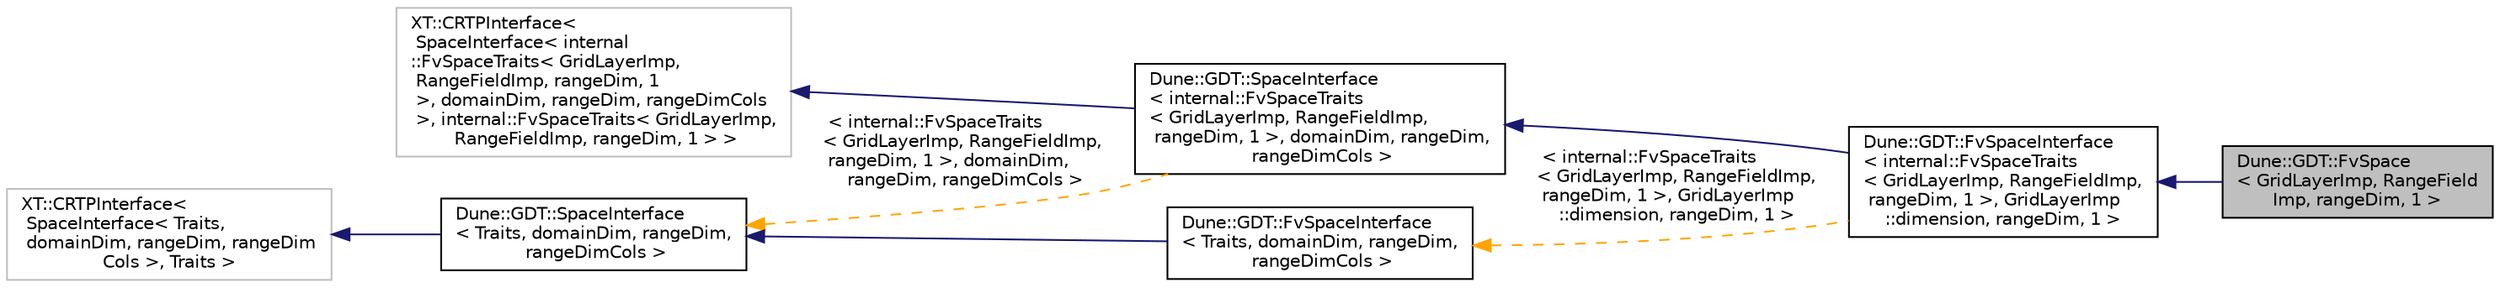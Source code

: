digraph "Dune::GDT::FvSpace&lt; GridLayerImp, RangeFieldImp, rangeDim, 1 &gt;"
{
  edge [fontname="Helvetica",fontsize="10",labelfontname="Helvetica",labelfontsize="10"];
  node [fontname="Helvetica",fontsize="10",shape=record];
  rankdir="LR";
  Node1 [label="Dune::GDT::FvSpace\l\< GridLayerImp, RangeField\lImp, rangeDim, 1 \>",height=0.2,width=0.4,color="black", fillcolor="grey75", style="filled", fontcolor="black"];
  Node2 -> Node1 [dir="back",color="midnightblue",fontsize="10",style="solid",fontname="Helvetica"];
  Node2 [label="Dune::GDT::FvSpaceInterface\l\< internal::FvSpaceTraits\l\< GridLayerImp, RangeFieldImp,\l rangeDim, 1 \>, GridLayerImp\l::dimension, rangeDim, 1 \>",height=0.2,width=0.4,color="black", fillcolor="white", style="filled",URL="$a00139.html"];
  Node3 -> Node2 [dir="back",color="midnightblue",fontsize="10",style="solid",fontname="Helvetica"];
  Node3 [label="Dune::GDT::SpaceInterface\l\< internal::FvSpaceTraits\l\< GridLayerImp, RangeFieldImp,\l rangeDim, 1 \>, domainDim, rangeDim,\l rangeDimCols \>",height=0.2,width=0.4,color="black", fillcolor="white", style="filled",URL="$a00140.html"];
  Node4 -> Node3 [dir="back",color="midnightblue",fontsize="10",style="solid",fontname="Helvetica"];
  Node4 [label="XT::CRTPInterface\<\l SpaceInterface\< internal\l::FvSpaceTraits\< GridLayerImp,\l RangeFieldImp, rangeDim, 1\l \>, domainDim, rangeDim, rangeDimCols\l \>, internal::FvSpaceTraits\< GridLayerImp,\l RangeFieldImp, rangeDim, 1 \> \>",height=0.2,width=0.4,color="grey75", fillcolor="white", style="filled"];
  Node5 -> Node3 [dir="back",color="orange",fontsize="10",style="dashed",label=" \< internal::FvSpaceTraits\l\< GridLayerImp, RangeFieldImp,\l rangeDim, 1 \>, domainDim,\l rangeDim, rangeDimCols \>" ,fontname="Helvetica"];
  Node5 [label="Dune::GDT::SpaceInterface\l\< Traits, domainDim, rangeDim,\l rangeDimCols \>",height=0.2,width=0.4,color="black", fillcolor="white", style="filled",URL="$a00140.html"];
  Node6 -> Node5 [dir="back",color="midnightblue",fontsize="10",style="solid",fontname="Helvetica"];
  Node6 [label="XT::CRTPInterface\<\l SpaceInterface\< Traits,\l domainDim, rangeDim, rangeDim\lCols \>, Traits \>",height=0.2,width=0.4,color="grey75", fillcolor="white", style="filled"];
  Node7 -> Node2 [dir="back",color="orange",fontsize="10",style="dashed",label=" \< internal::FvSpaceTraits\l\< GridLayerImp, RangeFieldImp,\l rangeDim, 1 \>, GridLayerImp\l::dimension, rangeDim, 1 \>" ,fontname="Helvetica"];
  Node7 [label="Dune::GDT::FvSpaceInterface\l\< Traits, domainDim, rangeDim,\l rangeDimCols \>",height=0.2,width=0.4,color="black", fillcolor="white", style="filled",URL="$a00139.html"];
  Node5 -> Node7 [dir="back",color="midnightblue",fontsize="10",style="solid",fontname="Helvetica"];
}
